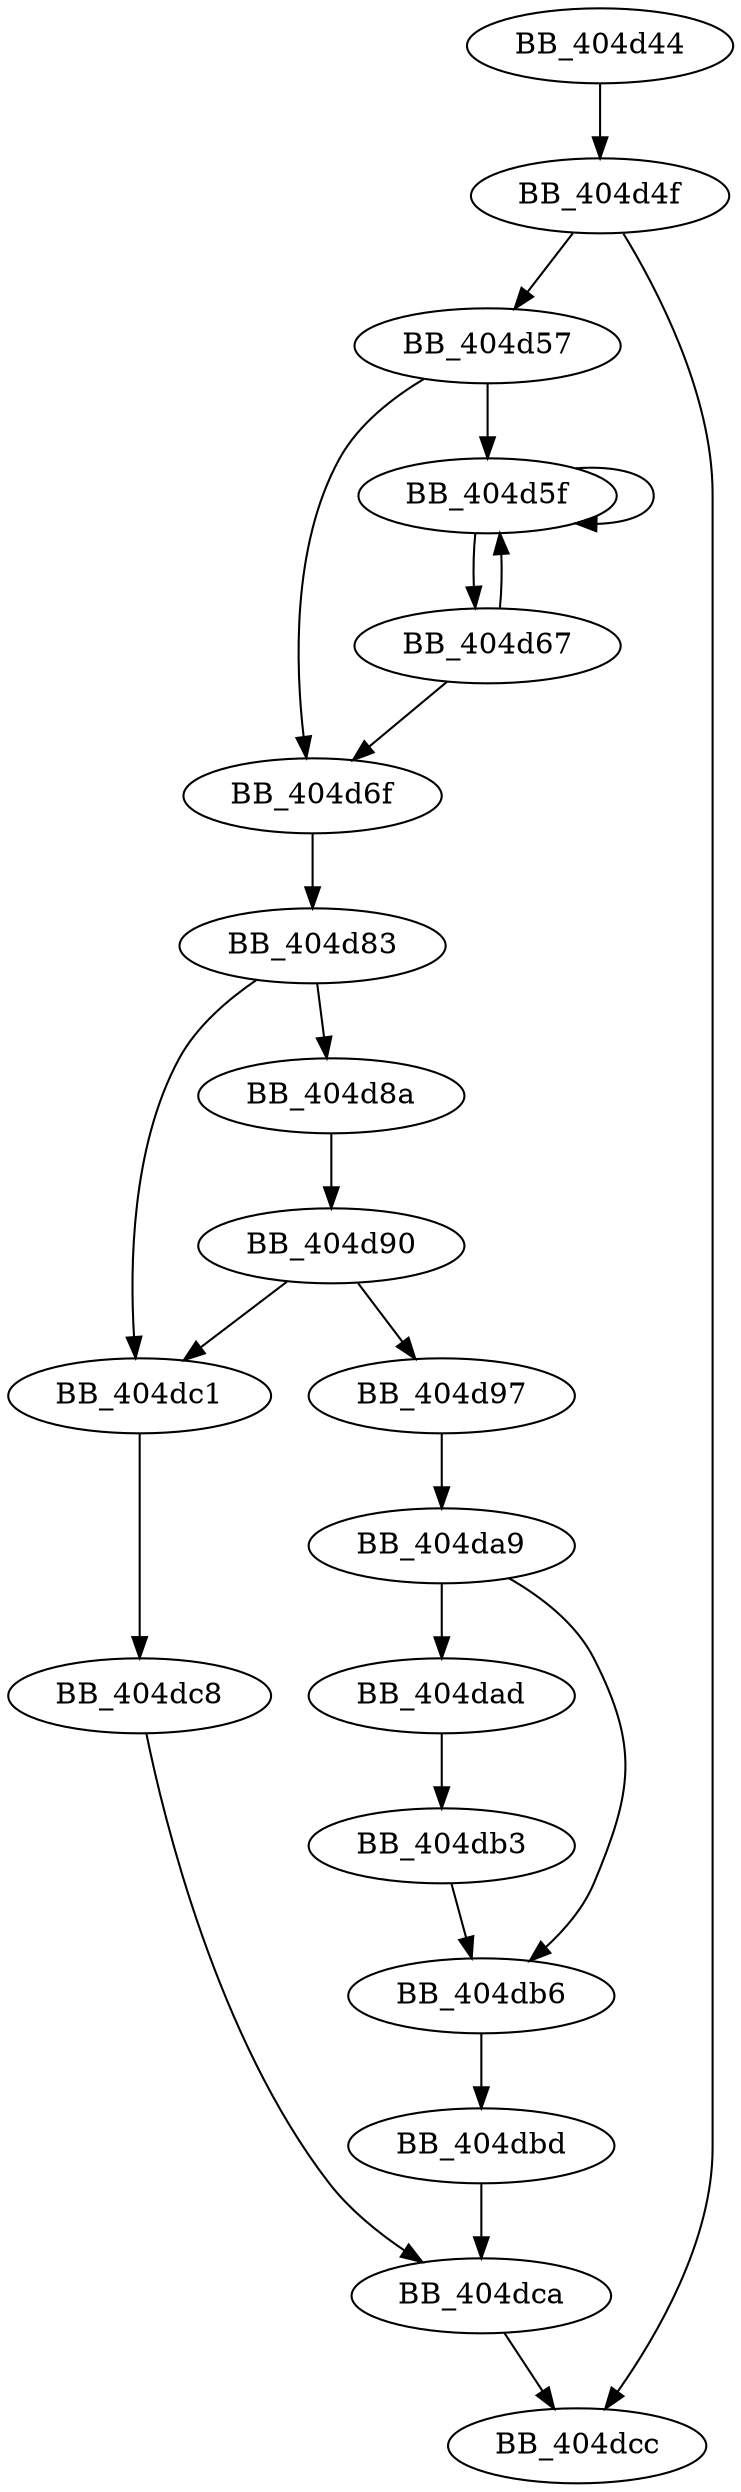 DiGraph ___crtGetEnvironmentStringsA{
BB_404d44->BB_404d4f
BB_404d4f->BB_404d57
BB_404d4f->BB_404dcc
BB_404d57->BB_404d5f
BB_404d57->BB_404d6f
BB_404d5f->BB_404d5f
BB_404d5f->BB_404d67
BB_404d67->BB_404d5f
BB_404d67->BB_404d6f
BB_404d6f->BB_404d83
BB_404d83->BB_404d8a
BB_404d83->BB_404dc1
BB_404d8a->BB_404d90
BB_404d90->BB_404d97
BB_404d90->BB_404dc1
BB_404d97->BB_404da9
BB_404da9->BB_404dad
BB_404da9->BB_404db6
BB_404dad->BB_404db3
BB_404db3->BB_404db6
BB_404db6->BB_404dbd
BB_404dbd->BB_404dca
BB_404dc1->BB_404dc8
BB_404dc8->BB_404dca
BB_404dca->BB_404dcc
}
